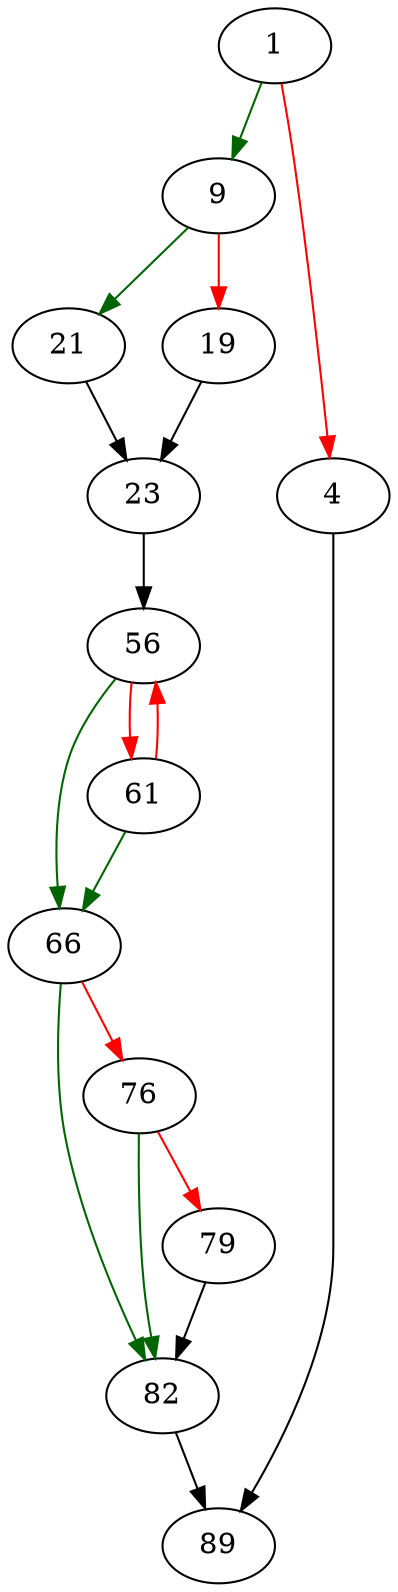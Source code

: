 strict digraph "usage" {
	// Node definitions.
	1 [entry=true];
	9;
	4;
	89;
	21;
	19;
	23;
	56;
	66;
	61;
	82;
	76;
	79;

	// Edge definitions.
	1 -> 9 [
		color=darkgreen
		cond=true
	];
	1 -> 4 [
		color=red
		cond=false
	];
	9 -> 21 [
		color=darkgreen
		cond=true
	];
	9 -> 19 [
		color=red
		cond=false
	];
	4 -> 89;
	21 -> 23;
	19 -> 23;
	23 -> 56;
	56 -> 66 [
		color=darkgreen
		cond=true
	];
	56 -> 61 [
		color=red
		cond=false
	];
	66 -> 82 [
		color=darkgreen
		cond=true
	];
	66 -> 76 [
		color=red
		cond=false
	];
	61 -> 56 [
		color=red
		cond=false
	];
	61 -> 66 [
		color=darkgreen
		cond=true
	];
	82 -> 89;
	76 -> 82 [
		color=darkgreen
		cond=true
	];
	76 -> 79 [
		color=red
		cond=false
	];
	79 -> 82;
}